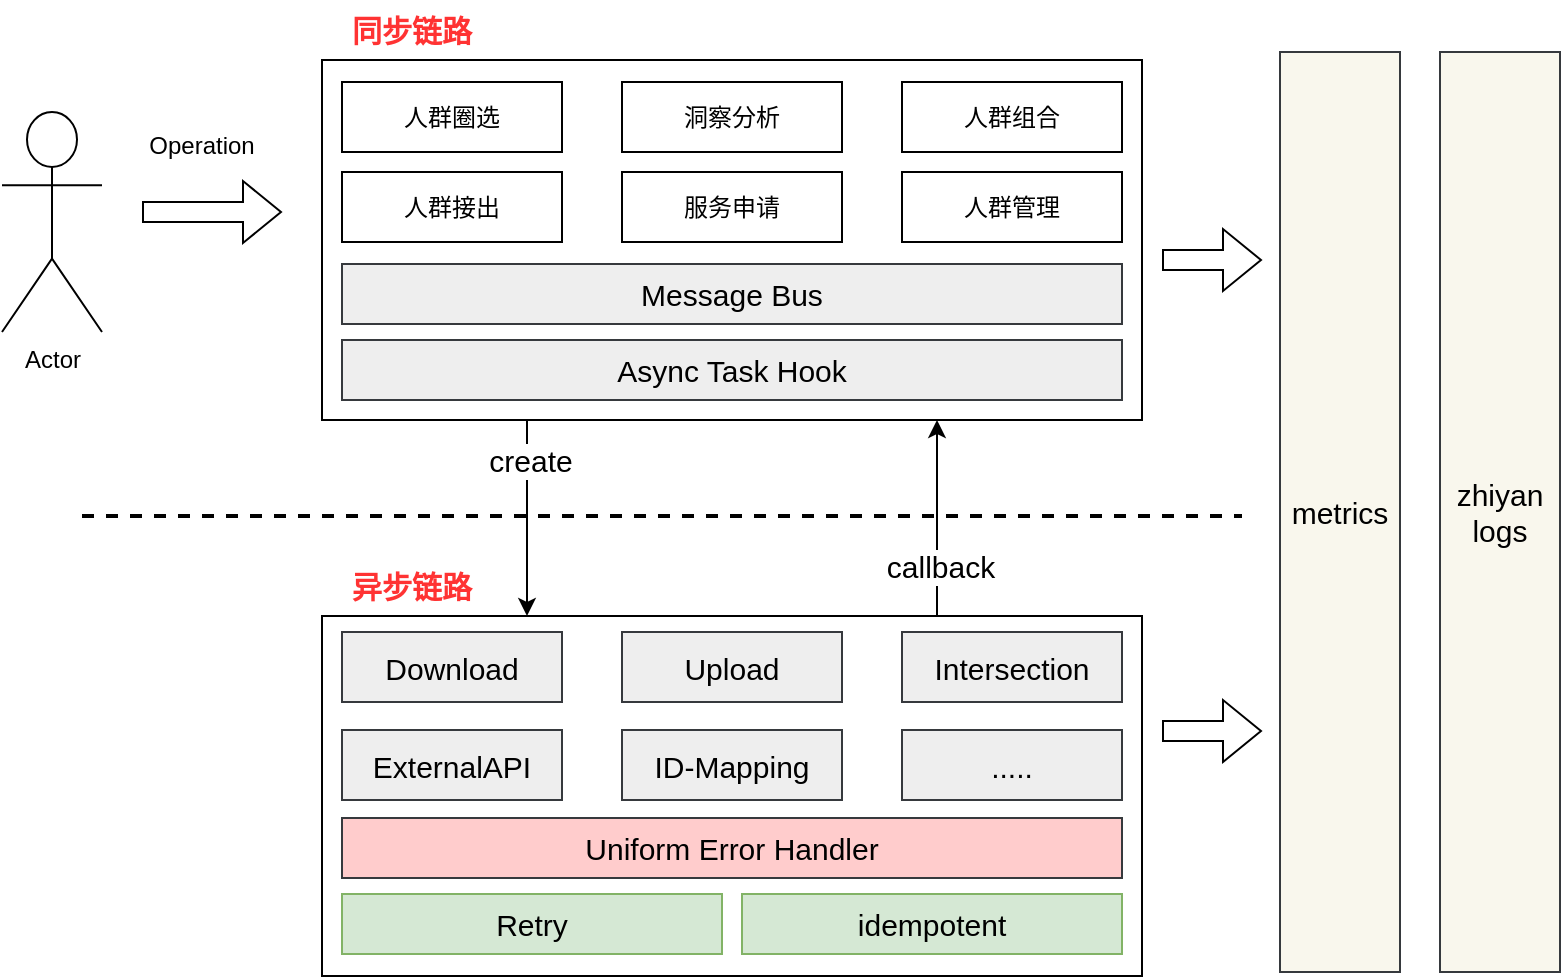 <mxfile version="17.5.0" type="github">
  <diagram id="9X83xyHHJJmfBA0ohdcl" name="Page-1">
    <mxGraphModel dx="1248" dy="752" grid="1" gridSize="10" guides="1" tooltips="1" connect="1" arrows="1" fold="1" page="1" pageScale="1" pageWidth="827" pageHeight="1169" math="0" shadow="0">
      <root>
        <mxCell id="0" />
        <mxCell id="1" parent="0" />
        <mxCell id="UoN4vVhOyEZ5V7Tr6vK--5" value="&lt;b&gt;&lt;font style=&quot;font-size: 15px&quot; color=&quot;#ff3333&quot;&gt;异步链路&lt;/font&gt;&lt;/b&gt;" style="text;html=1;strokeColor=none;fillColor=none;align=center;verticalAlign=middle;whiteSpace=wrap;rounded=0;" vertex="1" parent="1">
          <mxGeometry x="170" y="432" width="90" height="30" as="geometry" />
        </mxCell>
        <mxCell id="UoN4vVhOyEZ5V7Tr6vK--6" value="" style="rounded=0;whiteSpace=wrap;html=1;" vertex="1" parent="1">
          <mxGeometry x="170" y="462" width="410" height="180" as="geometry" />
        </mxCell>
        <mxCell id="UoN4vVhOyEZ5V7Tr6vK--17" value="Download" style="rounded=0;whiteSpace=wrap;html=1;fontSize=15;fillColor=#eeeeee;strokeColor=#36393d;" vertex="1" parent="1">
          <mxGeometry x="180" y="470" width="110" height="35" as="geometry" />
        </mxCell>
        <mxCell id="UoN4vVhOyEZ5V7Tr6vK--18" value="Upload" style="rounded=0;whiteSpace=wrap;html=1;fontSize=15;fillColor=#eeeeee;strokeColor=#36393d;" vertex="1" parent="1">
          <mxGeometry x="320" y="470" width="110" height="35" as="geometry" />
        </mxCell>
        <mxCell id="UoN4vVhOyEZ5V7Tr6vK--19" value="Intersection" style="rounded=0;whiteSpace=wrap;html=1;fontSize=15;fillColor=#eeeeee;strokeColor=#36393d;" vertex="1" parent="1">
          <mxGeometry x="460" y="470" width="110" height="35" as="geometry" />
        </mxCell>
        <mxCell id="UoN4vVhOyEZ5V7Tr6vK--26" value="ExternalAPI" style="rounded=0;whiteSpace=wrap;html=1;fontSize=15;fillColor=#eeeeee;strokeColor=#36393d;" vertex="1" parent="1">
          <mxGeometry x="180" y="519" width="110" height="35" as="geometry" />
        </mxCell>
        <mxCell id="UoN4vVhOyEZ5V7Tr6vK--27" value="ID-Mapping" style="rounded=0;whiteSpace=wrap;html=1;fontSize=15;fillColor=#eeeeee;strokeColor=#36393d;" vertex="1" parent="1">
          <mxGeometry x="320" y="519" width="110" height="35" as="geometry" />
        </mxCell>
        <mxCell id="UoN4vVhOyEZ5V7Tr6vK--28" value="....." style="rounded=0;whiteSpace=wrap;html=1;fontSize=15;fillColor=#eeeeee;strokeColor=#36393d;" vertex="1" parent="1">
          <mxGeometry x="460" y="519" width="110" height="35" as="geometry" />
        </mxCell>
        <mxCell id="UoN4vVhOyEZ5V7Tr6vK--1" value="Actor" style="shape=umlActor;verticalLabelPosition=bottom;verticalAlign=top;html=1;outlineConnect=0;" vertex="1" parent="1">
          <mxGeometry x="10" y="210" width="50" height="110" as="geometry" />
        </mxCell>
        <mxCell id="UoN4vVhOyEZ5V7Tr6vK--3" value="" style="endArrow=none;dashed=1;html=1;rounded=0;fontStyle=1;strokeWidth=2;" edge="1" parent="1">
          <mxGeometry width="50" height="50" relative="1" as="geometry">
            <mxPoint x="50" y="412" as="sourcePoint" />
            <mxPoint x="630" y="412" as="targetPoint" />
          </mxGeometry>
        </mxCell>
        <mxCell id="UoN4vVhOyEZ5V7Tr6vK--7" value="&lt;font color=&quot;#000000&quot;&gt;metrics&lt;/font&gt;" style="rounded=0;whiteSpace=wrap;html=1;fontSize=15;fillColor=#f9f7ed;strokeColor=#36393d;" vertex="1" parent="1">
          <mxGeometry x="649" y="180" width="60" height="460" as="geometry" />
        </mxCell>
        <mxCell id="UoN4vVhOyEZ5V7Tr6vK--9" value="&lt;font color=&quot;#000000&quot;&gt;zhiyan&lt;br&gt;logs&lt;/font&gt;" style="rounded=0;whiteSpace=wrap;html=1;fontSize=15;fillColor=#f9f7ed;strokeColor=#36393d;" vertex="1" parent="1">
          <mxGeometry x="729" y="180" width="60" height="460" as="geometry" />
        </mxCell>
        <mxCell id="UoN4vVhOyEZ5V7Tr6vK--10" value="Retry" style="rounded=0;whiteSpace=wrap;html=1;fontSize=15;fillColor=#d5e8d4;strokeColor=#82b366;" vertex="1" parent="1">
          <mxGeometry x="180" y="601" width="190" height="30" as="geometry" />
        </mxCell>
        <mxCell id="UoN4vVhOyEZ5V7Tr6vK--11" value="idempotent" style="rounded=0;whiteSpace=wrap;html=1;fontSize=15;fillColor=#d5e8d4;strokeColor=#82b366;" vertex="1" parent="1">
          <mxGeometry x="380" y="601" width="190" height="30" as="geometry" />
        </mxCell>
        <mxCell id="UoN4vVhOyEZ5V7Tr6vK--12" value="" style="shape=flexArrow;endArrow=classic;html=1;rounded=0;fontSize=15;fontColor=#000000;strokeWidth=1;" edge="1" parent="1">
          <mxGeometry width="50" height="50" relative="1" as="geometry">
            <mxPoint x="590" y="284" as="sourcePoint" />
            <mxPoint x="640" y="284" as="targetPoint" />
          </mxGeometry>
        </mxCell>
        <mxCell id="UoN4vVhOyEZ5V7Tr6vK--13" value="" style="shape=flexArrow;endArrow=classic;html=1;rounded=0;fontSize=15;fontColor=#000000;strokeWidth=1;" edge="1" parent="1">
          <mxGeometry width="50" height="50" relative="1" as="geometry">
            <mxPoint x="590" y="519.5" as="sourcePoint" />
            <mxPoint x="640" y="519.5" as="targetPoint" />
          </mxGeometry>
        </mxCell>
        <mxCell id="UoN4vVhOyEZ5V7Tr6vK--14" value="Uniform Error Handler" style="rounded=0;whiteSpace=wrap;html=1;fontSize=15;fillColor=#ffcccc;strokeColor=#36393d;" vertex="1" parent="1">
          <mxGeometry x="180" y="563" width="390" height="30" as="geometry" />
        </mxCell>
        <mxCell id="UoN4vVhOyEZ5V7Tr6vK--29" value="" style="endArrow=classic;html=1;rounded=0;fontSize=15;fontColor=#000000;strokeWidth=1;entryX=0.25;entryY=0;entryDx=0;entryDy=0;exitX=0.25;exitY=1;exitDx=0;exitDy=0;" edge="1" parent="1" source="UoN4vVhOyEZ5V7Tr6vK--2" target="UoN4vVhOyEZ5V7Tr6vK--6">
          <mxGeometry width="50" height="50" relative="1" as="geometry">
            <mxPoint x="30" y="520" as="sourcePoint" />
            <mxPoint x="80" y="470" as="targetPoint" />
          </mxGeometry>
        </mxCell>
        <mxCell id="UoN4vVhOyEZ5V7Tr6vK--30" value="create" style="edgeLabel;html=1;align=center;verticalAlign=middle;resizable=0;points=[];fontSize=15;fontColor=#000000;" vertex="1" connectable="0" parent="UoN4vVhOyEZ5V7Tr6vK--29">
          <mxGeometry x="-0.462" y="1" relative="1" as="geometry">
            <mxPoint y="-7" as="offset" />
          </mxGeometry>
        </mxCell>
        <mxCell id="UoN4vVhOyEZ5V7Tr6vK--31" value="" style="endArrow=classic;html=1;rounded=0;fontSize=15;fontColor=#000000;strokeWidth=1;entryX=0.75;entryY=1;entryDx=0;entryDy=0;exitX=0.75;exitY=0;exitDx=0;exitDy=0;" edge="1" parent="1" source="UoN4vVhOyEZ5V7Tr6vK--6" target="UoN4vVhOyEZ5V7Tr6vK--2">
          <mxGeometry width="50" height="50" relative="1" as="geometry">
            <mxPoint x="70" y="530" as="sourcePoint" />
            <mxPoint x="120" y="480" as="targetPoint" />
          </mxGeometry>
        </mxCell>
        <mxCell id="UoN4vVhOyEZ5V7Tr6vK--32" value="callback" style="edgeLabel;html=1;align=center;verticalAlign=middle;resizable=0;points=[];fontSize=15;fontColor=#000000;" vertex="1" connectable="0" parent="UoN4vVhOyEZ5V7Tr6vK--31">
          <mxGeometry x="-0.487" relative="1" as="geometry">
            <mxPoint x="1" as="offset" />
          </mxGeometry>
        </mxCell>
        <mxCell id="UoN4vVhOyEZ5V7Tr6vK--33" value="" style="shape=flexArrow;endArrow=classic;html=1;rounded=0;fontSize=15;fontColor=#000000;strokeWidth=1;" edge="1" parent="1">
          <mxGeometry width="50" height="50" relative="1" as="geometry">
            <mxPoint x="80" y="260" as="sourcePoint" />
            <mxPoint x="150" y="260" as="targetPoint" />
          </mxGeometry>
        </mxCell>
        <mxCell id="UoN4vVhOyEZ5V7Tr6vK--34" value="&lt;font style=&quot;font-size: 12px&quot;&gt;Operation&lt;/font&gt;" style="text;html=1;strokeColor=none;fillColor=none;align=center;verticalAlign=middle;whiteSpace=wrap;rounded=0;fontSize=15;fontColor=#000000;" vertex="1" parent="1">
          <mxGeometry x="80" y="210" width="60" height="30" as="geometry" />
        </mxCell>
        <mxCell id="UoN4vVhOyEZ5V7Tr6vK--2" value="" style="rounded=0;whiteSpace=wrap;html=1;" vertex="1" parent="1">
          <mxGeometry x="170" y="184" width="410" height="180" as="geometry" />
        </mxCell>
        <mxCell id="UoN4vVhOyEZ5V7Tr6vK--4" value="&lt;b&gt;&lt;font style=&quot;font-size: 15px&quot; color=&quot;#ff3333&quot;&gt;同步链路&lt;/font&gt;&lt;/b&gt;" style="text;html=1;strokeColor=none;fillColor=none;align=center;verticalAlign=middle;whiteSpace=wrap;rounded=0;" vertex="1" parent="1">
          <mxGeometry x="170" y="154" width="90" height="30" as="geometry" />
        </mxCell>
        <mxCell id="UoN4vVhOyEZ5V7Tr6vK--35" value="Async Task Hook" style="rounded=0;whiteSpace=wrap;html=1;fontSize=15;fillColor=#eeeeee;strokeColor=#36393d;" vertex="1" parent="1">
          <mxGeometry x="180" y="324" width="390" height="30" as="geometry" />
        </mxCell>
        <mxCell id="UoN4vVhOyEZ5V7Tr6vK--36" value="Message Bus" style="rounded=0;whiteSpace=wrap;html=1;fontSize=15;fillColor=#eeeeee;strokeColor=#36393d;" vertex="1" parent="1">
          <mxGeometry x="180" y="286" width="390" height="30" as="geometry" />
        </mxCell>
        <mxCell id="UoN4vVhOyEZ5V7Tr6vK--42" value="人群圈选" style="rounded=0;whiteSpace=wrap;html=1;fontSize=12;fontColor=#000000;" vertex="1" parent="1">
          <mxGeometry x="180" y="195" width="110" height="35" as="geometry" />
        </mxCell>
        <mxCell id="UoN4vVhOyEZ5V7Tr6vK--43" value="洞察分析" style="rounded=0;whiteSpace=wrap;html=1;fontSize=12;fontColor=#000000;" vertex="1" parent="1">
          <mxGeometry x="320" y="195" width="110" height="35" as="geometry" />
        </mxCell>
        <mxCell id="UoN4vVhOyEZ5V7Tr6vK--44" value="人群组合" style="rounded=0;whiteSpace=wrap;html=1;fontSize=12;fontColor=#000000;" vertex="1" parent="1">
          <mxGeometry x="460" y="195" width="110" height="35" as="geometry" />
        </mxCell>
        <mxCell id="UoN4vVhOyEZ5V7Tr6vK--45" value="人群接出" style="rounded=0;whiteSpace=wrap;html=1;fontSize=12;fontColor=#000000;" vertex="1" parent="1">
          <mxGeometry x="180" y="240" width="110" height="35" as="geometry" />
        </mxCell>
        <mxCell id="UoN4vVhOyEZ5V7Tr6vK--46" value="服务申请" style="rounded=0;whiteSpace=wrap;html=1;fontSize=12;fontColor=#000000;" vertex="1" parent="1">
          <mxGeometry x="320" y="240" width="110" height="35" as="geometry" />
        </mxCell>
        <mxCell id="UoN4vVhOyEZ5V7Tr6vK--47" value="人群管理" style="rounded=0;whiteSpace=wrap;html=1;fontSize=12;fontColor=#000000;" vertex="1" parent="1">
          <mxGeometry x="460" y="240" width="110" height="35" as="geometry" />
        </mxCell>
      </root>
    </mxGraphModel>
  </diagram>
</mxfile>
